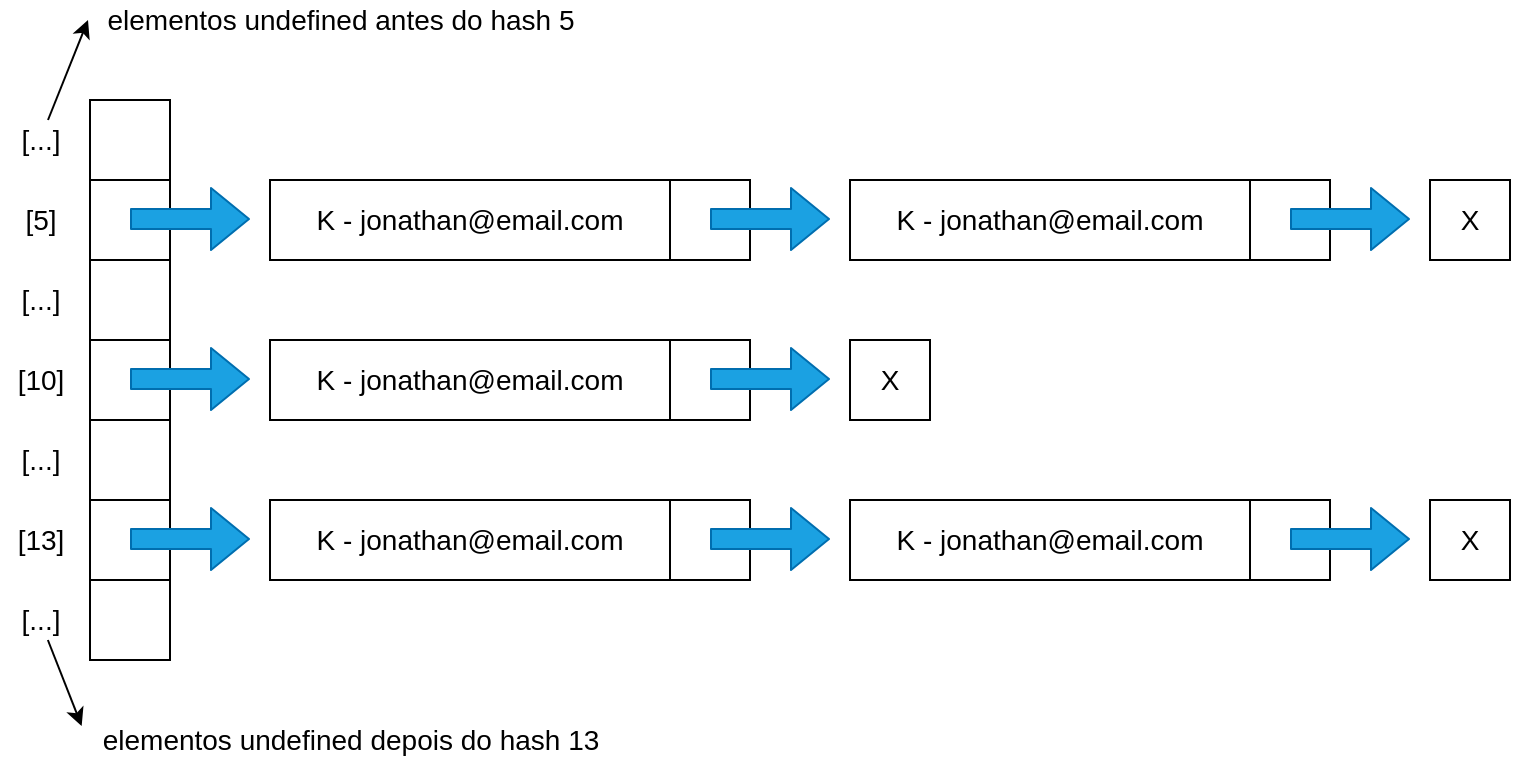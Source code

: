 <mxfile>
    <diagram id="bXDk7EITaiDiOzqt2MGv" name="Page-1">
        <mxGraphModel dx="1118" dy="536" grid="1" gridSize="10" guides="1" tooltips="1" connect="1" arrows="1" fold="1" page="1" pageScale="1" pageWidth="850" pageHeight="1100" math="0" shadow="0">
            <root>
                <mxCell id="0"/>
                <mxCell id="1" parent="0"/>
                <mxCell id="2" value="" style="rounded=0;whiteSpace=wrap;html=1;" vertex="1" parent="1">
                    <mxGeometry x="80" y="80" width="40" height="40" as="geometry"/>
                </mxCell>
                <mxCell id="3" value="" style="rounded=0;whiteSpace=wrap;html=1;" vertex="1" parent="1">
                    <mxGeometry x="80" y="120" width="40" height="40" as="geometry"/>
                </mxCell>
                <mxCell id="4" value="" style="rounded=0;whiteSpace=wrap;html=1;" vertex="1" parent="1">
                    <mxGeometry x="80" y="160" width="40" height="40" as="geometry"/>
                </mxCell>
                <mxCell id="5" value="" style="rounded=0;whiteSpace=wrap;html=1;" vertex="1" parent="1">
                    <mxGeometry x="80" y="200" width="40" height="40" as="geometry"/>
                </mxCell>
                <mxCell id="6" value="" style="rounded=0;whiteSpace=wrap;html=1;" vertex="1" parent="1">
                    <mxGeometry x="80" y="240" width="40" height="40" as="geometry"/>
                </mxCell>
                <mxCell id="7" value="" style="rounded=0;whiteSpace=wrap;html=1;" vertex="1" parent="1">
                    <mxGeometry x="80" y="280" width="40" height="40" as="geometry"/>
                </mxCell>
                <mxCell id="8" value="" style="rounded=0;whiteSpace=wrap;html=1;" vertex="1" parent="1">
                    <mxGeometry x="80" y="320" width="40" height="40" as="geometry"/>
                </mxCell>
                <mxCell id="44" style="edgeStyle=none;html=1;entryX=-0.004;entryY=0.5;entryDx=0;entryDy=0;entryPerimeter=0;fontSize=14;" edge="1" parent="1" source="9" target="42">
                    <mxGeometry relative="1" as="geometry"/>
                </mxCell>
                <mxCell id="9" value="[...]" style="text;html=1;align=center;verticalAlign=middle;resizable=0;points=[];autosize=1;strokeColor=none;fillColor=none;fontSize=14;" vertex="1" parent="1">
                    <mxGeometry x="40" y="90" width="30" height="20" as="geometry"/>
                </mxCell>
                <mxCell id="10" value="[...]" style="text;html=1;align=center;verticalAlign=middle;resizable=0;points=[];autosize=1;strokeColor=none;fillColor=none;fontSize=14;" vertex="1" parent="1">
                    <mxGeometry x="40" y="170" width="30" height="20" as="geometry"/>
                </mxCell>
                <mxCell id="11" value="[...]" style="text;html=1;align=center;verticalAlign=middle;resizable=0;points=[];autosize=1;strokeColor=none;fillColor=none;fontSize=14;" vertex="1" parent="1">
                    <mxGeometry x="40" y="250" width="30" height="20" as="geometry"/>
                </mxCell>
                <mxCell id="46" style="edgeStyle=none;html=1;entryX=-0.016;entryY=0.15;entryDx=0;entryDy=0;entryPerimeter=0;fontSize=14;" edge="1" parent="1" source="12" target="45">
                    <mxGeometry relative="1" as="geometry"/>
                </mxCell>
                <mxCell id="12" value="[...]" style="text;html=1;align=center;verticalAlign=middle;resizable=0;points=[];autosize=1;strokeColor=none;fillColor=none;fontSize=14;" vertex="1" parent="1">
                    <mxGeometry x="40" y="330" width="30" height="20" as="geometry"/>
                </mxCell>
                <mxCell id="13" value="[5]" style="text;html=1;align=center;verticalAlign=middle;resizable=0;points=[];autosize=1;strokeColor=none;fillColor=none;fontSize=14;" vertex="1" parent="1">
                    <mxGeometry x="40" y="130" width="30" height="20" as="geometry"/>
                </mxCell>
                <mxCell id="14" value="[10]" style="text;html=1;align=center;verticalAlign=middle;resizable=0;points=[];autosize=1;strokeColor=none;fillColor=none;fontSize=14;" vertex="1" parent="1">
                    <mxGeometry x="35" y="210" width="40" height="20" as="geometry"/>
                </mxCell>
                <mxCell id="15" value="[13]" style="text;html=1;align=center;verticalAlign=middle;resizable=0;points=[];autosize=1;strokeColor=none;fillColor=none;fontSize=14;" vertex="1" parent="1">
                    <mxGeometry x="35" y="290" width="40" height="20" as="geometry"/>
                </mxCell>
                <mxCell id="16" value="" style="shape=flexArrow;endArrow=classic;html=1;fontSize=14;fillColor=#1ba1e2;strokeColor=#006EAF;" edge="1" parent="1">
                    <mxGeometry width="50" height="50" relative="1" as="geometry">
                        <mxPoint x="100" y="139.5" as="sourcePoint"/>
                        <mxPoint x="160" y="139.5" as="targetPoint"/>
                    </mxGeometry>
                </mxCell>
                <mxCell id="17" value="" style="shape=flexArrow;endArrow=classic;html=1;fontSize=14;fillColor=#1ba1e2;strokeColor=#006EAF;" edge="1" parent="1">
                    <mxGeometry width="50" height="50" relative="1" as="geometry">
                        <mxPoint x="100" y="219.5" as="sourcePoint"/>
                        <mxPoint x="160" y="219.5" as="targetPoint"/>
                    </mxGeometry>
                </mxCell>
                <mxCell id="18" value="" style="shape=flexArrow;endArrow=classic;html=1;fontSize=14;fillColor=#1ba1e2;strokeColor=#006EAF;" edge="1" parent="1">
                    <mxGeometry width="50" height="50" relative="1" as="geometry">
                        <mxPoint x="100" y="299.5" as="sourcePoint"/>
                        <mxPoint x="160" y="299.5" as="targetPoint"/>
                    </mxGeometry>
                </mxCell>
                <mxCell id="22" value="X" style="rounded=0;whiteSpace=wrap;html=1;fontSize=14;" vertex="1" parent="1">
                    <mxGeometry x="750" y="280" width="40" height="40" as="geometry"/>
                </mxCell>
                <mxCell id="23" value="" style="group" vertex="1" connectable="0" parent="1">
                    <mxGeometry x="170" y="200" width="280" height="40" as="geometry"/>
                </mxCell>
                <mxCell id="19" value="K - jonathan@email.com" style="rounded=0;whiteSpace=wrap;html=1;fontSize=14;" vertex="1" parent="23">
                    <mxGeometry width="200" height="40" as="geometry"/>
                </mxCell>
                <mxCell id="20" value="" style="rounded=0;whiteSpace=wrap;html=1;fontSize=14;" vertex="1" parent="23">
                    <mxGeometry x="200" width="40" height="40" as="geometry"/>
                </mxCell>
                <mxCell id="21" value="" style="shape=flexArrow;endArrow=classic;html=1;fontSize=14;fillColor=#1ba1e2;strokeColor=#006EAF;" edge="1" parent="23">
                    <mxGeometry width="50" height="50" relative="1" as="geometry">
                        <mxPoint x="220" y="19.5" as="sourcePoint"/>
                        <mxPoint x="280" y="19.5" as="targetPoint"/>
                    </mxGeometry>
                </mxCell>
                <mxCell id="24" value="" style="group" vertex="1" connectable="0" parent="1">
                    <mxGeometry x="170" y="120" width="280" height="40" as="geometry"/>
                </mxCell>
                <mxCell id="25" value="K - jonathan@email.com" style="rounded=0;whiteSpace=wrap;html=1;fontSize=14;" vertex="1" parent="24">
                    <mxGeometry width="200" height="40" as="geometry"/>
                </mxCell>
                <mxCell id="26" value="" style="rounded=0;whiteSpace=wrap;html=1;fontSize=14;" vertex="1" parent="24">
                    <mxGeometry x="200" width="40" height="40" as="geometry"/>
                </mxCell>
                <mxCell id="27" value="" style="shape=flexArrow;endArrow=classic;html=1;fontSize=14;fillColor=#1ba1e2;strokeColor=#006EAF;" edge="1" parent="24">
                    <mxGeometry width="50" height="50" relative="1" as="geometry">
                        <mxPoint x="220" y="19.5" as="sourcePoint"/>
                        <mxPoint x="280" y="19.5" as="targetPoint"/>
                    </mxGeometry>
                </mxCell>
                <mxCell id="28" value="" style="group" vertex="1" connectable="0" parent="1">
                    <mxGeometry x="460" y="120" width="280" height="40" as="geometry"/>
                </mxCell>
                <mxCell id="29" value="K - jonathan@email.com" style="rounded=0;whiteSpace=wrap;html=1;fontSize=14;" vertex="1" parent="28">
                    <mxGeometry width="200" height="40" as="geometry"/>
                </mxCell>
                <mxCell id="30" value="" style="rounded=0;whiteSpace=wrap;html=1;fontSize=14;" vertex="1" parent="28">
                    <mxGeometry x="200" width="40" height="40" as="geometry"/>
                </mxCell>
                <mxCell id="31" value="" style="shape=flexArrow;endArrow=classic;html=1;fontSize=14;fillColor=#1ba1e2;strokeColor=#006EAF;" edge="1" parent="28">
                    <mxGeometry width="50" height="50" relative="1" as="geometry">
                        <mxPoint x="220" y="19.5" as="sourcePoint"/>
                        <mxPoint x="280" y="19.5" as="targetPoint"/>
                    </mxGeometry>
                </mxCell>
                <mxCell id="32" value="" style="group" vertex="1" connectable="0" parent="1">
                    <mxGeometry x="170" y="280" width="280" height="40" as="geometry"/>
                </mxCell>
                <mxCell id="33" value="K - jonathan@email.com" style="rounded=0;whiteSpace=wrap;html=1;fontSize=14;" vertex="1" parent="32">
                    <mxGeometry width="200" height="40" as="geometry"/>
                </mxCell>
                <mxCell id="34" value="" style="rounded=0;whiteSpace=wrap;html=1;fontSize=14;" vertex="1" parent="32">
                    <mxGeometry x="200" width="40" height="40" as="geometry"/>
                </mxCell>
                <mxCell id="35" value="" style="shape=flexArrow;endArrow=classic;html=1;fontSize=14;fillColor=#1ba1e2;strokeColor=#006EAF;" edge="1" parent="32">
                    <mxGeometry width="50" height="50" relative="1" as="geometry">
                        <mxPoint x="220" y="19.5" as="sourcePoint"/>
                        <mxPoint x="280" y="19.5" as="targetPoint"/>
                    </mxGeometry>
                </mxCell>
                <mxCell id="36" value="" style="group" vertex="1" connectable="0" parent="1">
                    <mxGeometry x="460" y="280" width="280" height="40" as="geometry"/>
                </mxCell>
                <mxCell id="37" value="K - jonathan@email.com" style="rounded=0;whiteSpace=wrap;html=1;fontSize=14;" vertex="1" parent="36">
                    <mxGeometry width="200" height="40" as="geometry"/>
                </mxCell>
                <mxCell id="38" value="" style="rounded=0;whiteSpace=wrap;html=1;fontSize=14;" vertex="1" parent="36">
                    <mxGeometry x="200" width="40" height="40" as="geometry"/>
                </mxCell>
                <mxCell id="39" value="" style="shape=flexArrow;endArrow=classic;html=1;fontSize=14;fillColor=#1ba1e2;strokeColor=#006EAF;" edge="1" parent="36">
                    <mxGeometry width="50" height="50" relative="1" as="geometry">
                        <mxPoint x="220" y="19.5" as="sourcePoint"/>
                        <mxPoint x="280" y="19.5" as="targetPoint"/>
                    </mxGeometry>
                </mxCell>
                <mxCell id="40" value="X" style="rounded=0;whiteSpace=wrap;html=1;fontSize=14;" vertex="1" parent="1">
                    <mxGeometry x="460" y="200" width="40" height="40" as="geometry"/>
                </mxCell>
                <mxCell id="41" value="X" style="rounded=0;whiteSpace=wrap;html=1;fontSize=14;" vertex="1" parent="1">
                    <mxGeometry x="750" y="120" width="40" height="40" as="geometry"/>
                </mxCell>
                <mxCell id="42" value="elementos undefined antes do hash 5" style="text;html=1;align=center;verticalAlign=middle;resizable=0;points=[];autosize=1;strokeColor=none;fillColor=none;fontSize=14;" vertex="1" parent="1">
                    <mxGeometry x="80" y="30" width="250" height="20" as="geometry"/>
                </mxCell>
                <mxCell id="45" value="elementos undefined depois do hash 13" style="text;html=1;align=center;verticalAlign=middle;resizable=0;points=[];autosize=1;strokeColor=none;fillColor=none;fontSize=14;" vertex="1" parent="1">
                    <mxGeometry x="80" y="390" width="260" height="20" as="geometry"/>
                </mxCell>
            </root>
        </mxGraphModel>
    </diagram>
</mxfile>